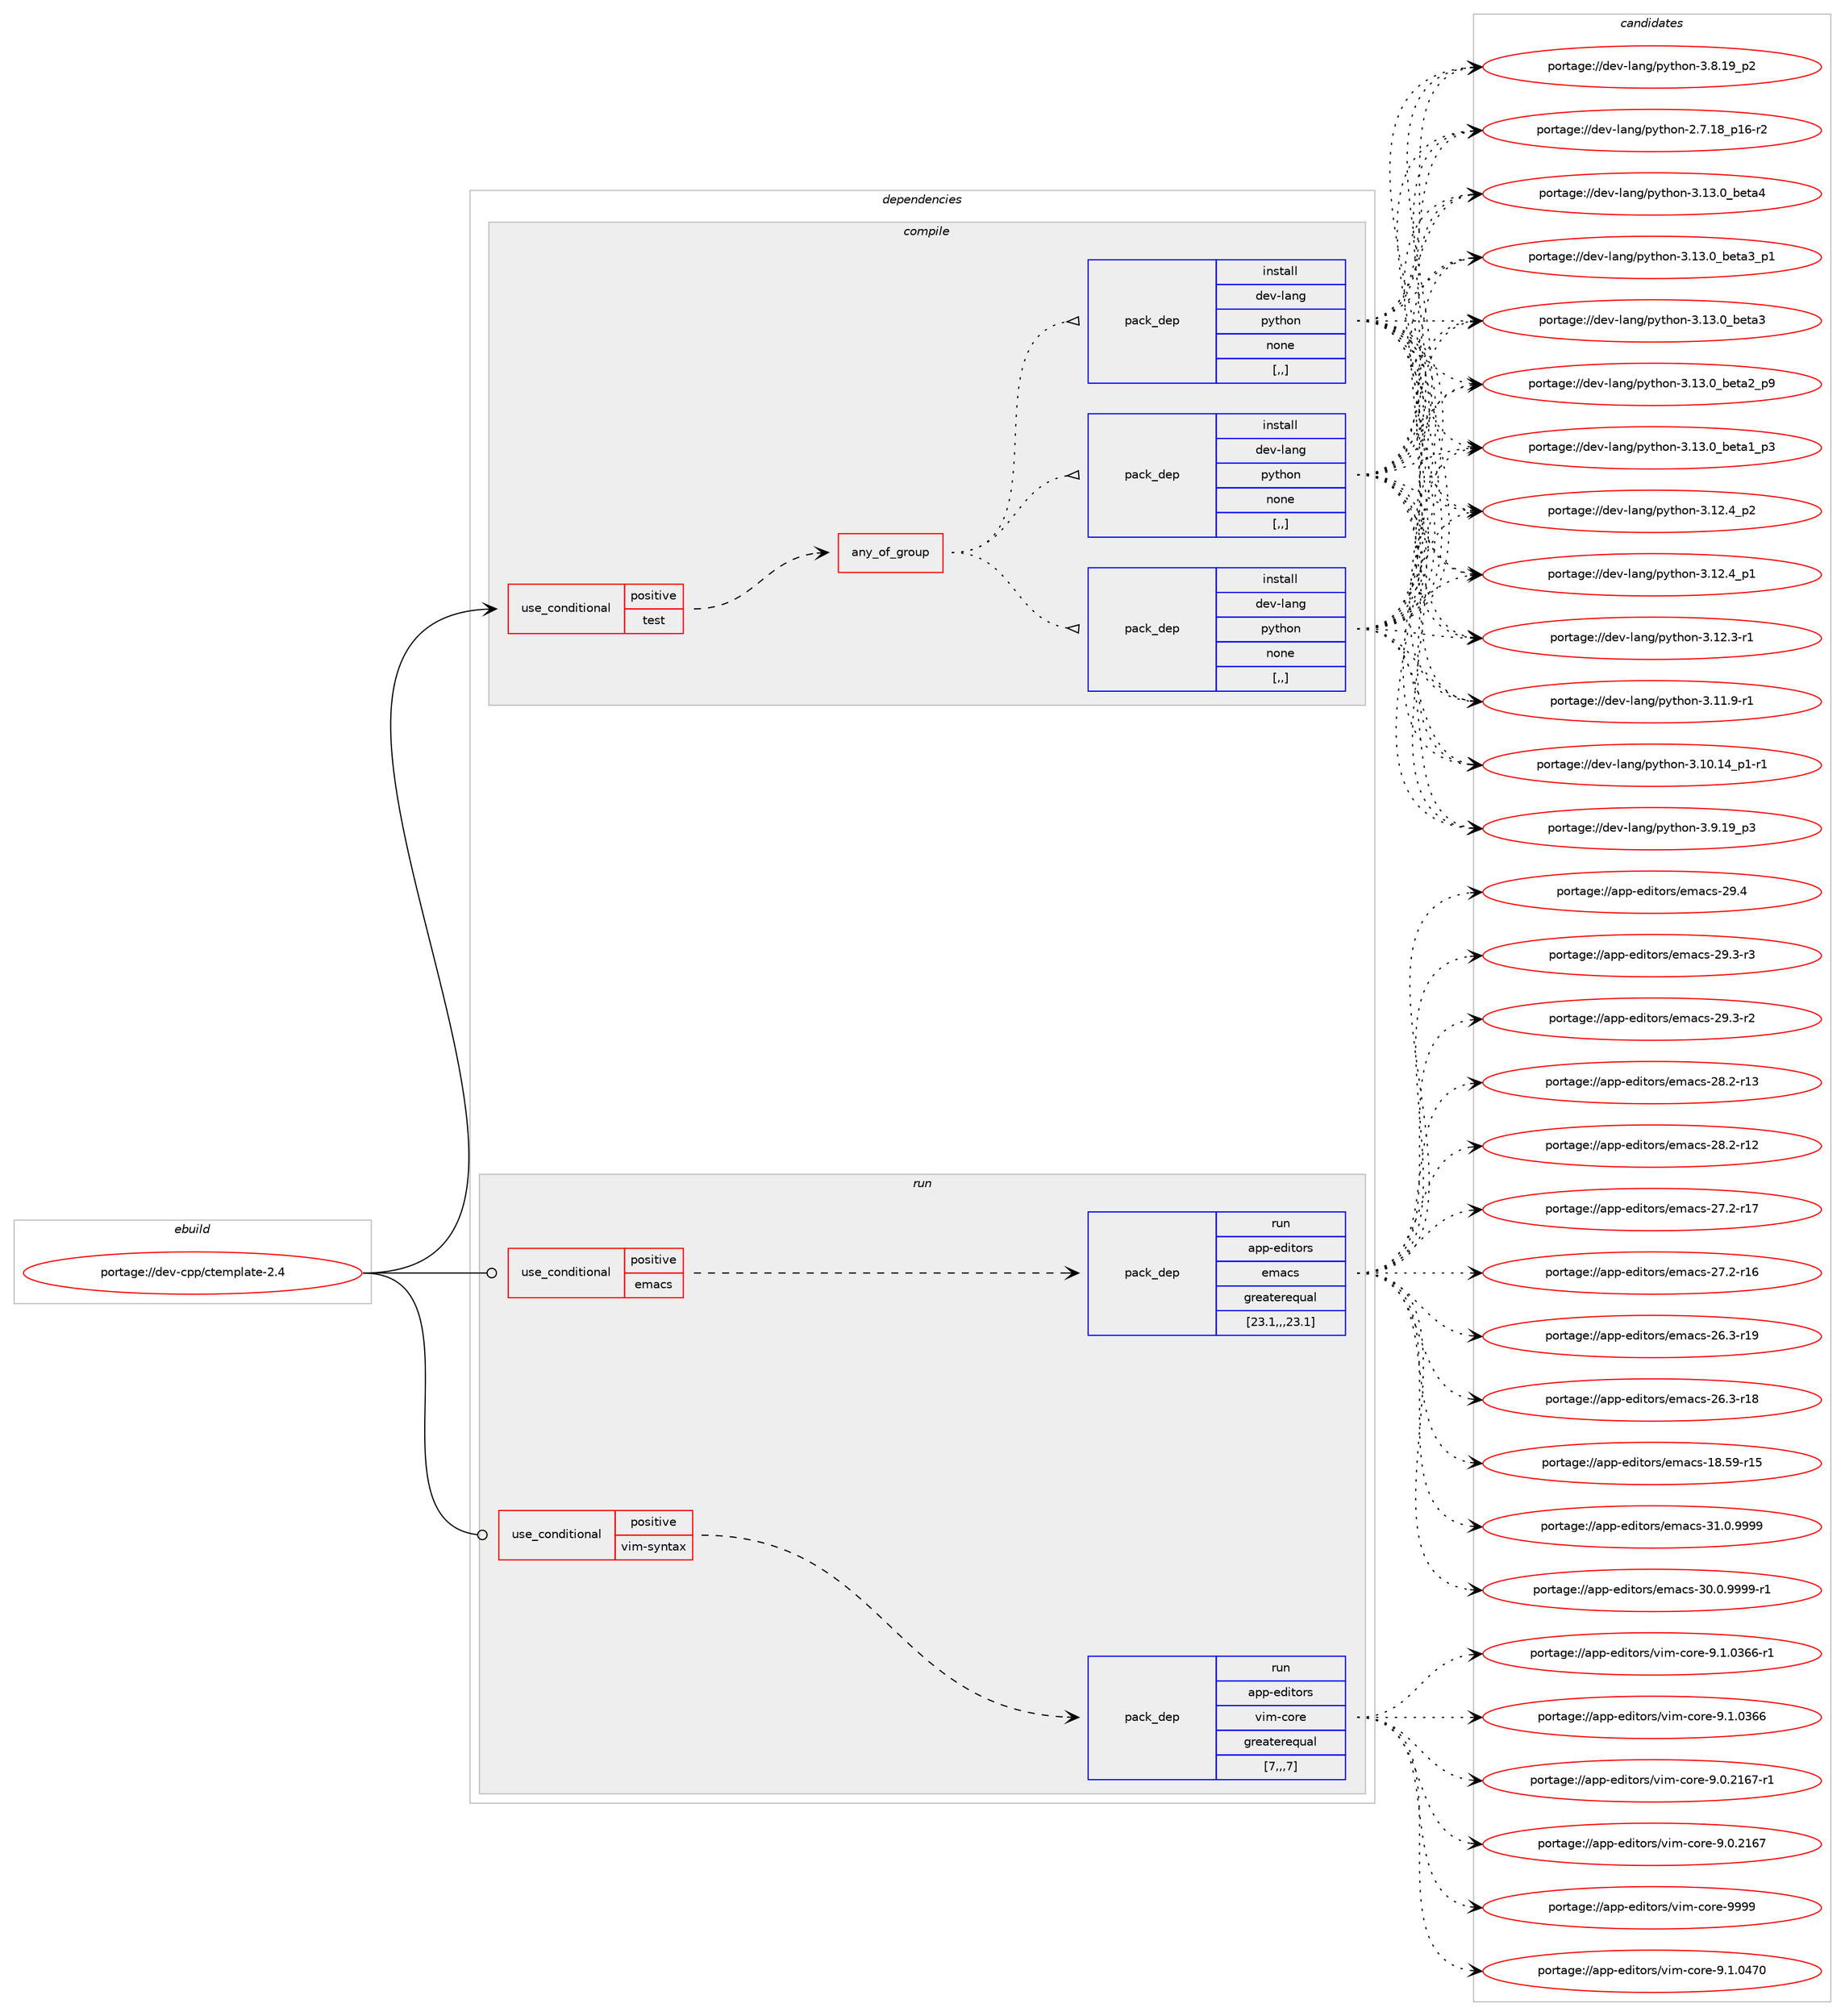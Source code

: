 digraph prolog {

# *************
# Graph options
# *************

newrank=true;
concentrate=true;
compound=true;
graph [rankdir=LR,fontname=Helvetica,fontsize=10,ranksep=1.5];#, ranksep=2.5, nodesep=0.2];
edge  [arrowhead=vee];
node  [fontname=Helvetica,fontsize=10];

# **********
# The ebuild
# **********

subgraph cluster_leftcol {
color=gray;
label=<<i>ebuild</i>>;
id [label="portage://dev-cpp/ctemplate-2.4", color=red, width=4, href="../dev-cpp/ctemplate-2.4.svg"];
}

# ****************
# The dependencies
# ****************

subgraph cluster_midcol {
color=gray;
label=<<i>dependencies</i>>;
subgraph cluster_compile {
fillcolor="#eeeeee";
style=filled;
label=<<i>compile</i>>;
subgraph cond16968 {
dependency65527 [label=<<TABLE BORDER="0" CELLBORDER="1" CELLSPACING="0" CELLPADDING="4"><TR><TD ROWSPAN="3" CELLPADDING="10">use_conditional</TD></TR><TR><TD>positive</TD></TR><TR><TD>test</TD></TR></TABLE>>, shape=none, color=red];
subgraph any855 {
dependency65528 [label=<<TABLE BORDER="0" CELLBORDER="1" CELLSPACING="0" CELLPADDING="4"><TR><TD CELLPADDING="10">any_of_group</TD></TR></TABLE>>, shape=none, color=red];subgraph pack47639 {
dependency65529 [label=<<TABLE BORDER="0" CELLBORDER="1" CELLSPACING="0" CELLPADDING="4" WIDTH="220"><TR><TD ROWSPAN="6" CELLPADDING="30">pack_dep</TD></TR><TR><TD WIDTH="110">install</TD></TR><TR><TD>dev-lang</TD></TR><TR><TD>python</TD></TR><TR><TD>none</TD></TR><TR><TD>[,,]</TD></TR></TABLE>>, shape=none, color=blue];
}
dependency65528:e -> dependency65529:w [weight=20,style="dotted",arrowhead="oinv"];
subgraph pack47640 {
dependency65530 [label=<<TABLE BORDER="0" CELLBORDER="1" CELLSPACING="0" CELLPADDING="4" WIDTH="220"><TR><TD ROWSPAN="6" CELLPADDING="30">pack_dep</TD></TR><TR><TD WIDTH="110">install</TD></TR><TR><TD>dev-lang</TD></TR><TR><TD>python</TD></TR><TR><TD>none</TD></TR><TR><TD>[,,]</TD></TR></TABLE>>, shape=none, color=blue];
}
dependency65528:e -> dependency65530:w [weight=20,style="dotted",arrowhead="oinv"];
subgraph pack47641 {
dependency65531 [label=<<TABLE BORDER="0" CELLBORDER="1" CELLSPACING="0" CELLPADDING="4" WIDTH="220"><TR><TD ROWSPAN="6" CELLPADDING="30">pack_dep</TD></TR><TR><TD WIDTH="110">install</TD></TR><TR><TD>dev-lang</TD></TR><TR><TD>python</TD></TR><TR><TD>none</TD></TR><TR><TD>[,,]</TD></TR></TABLE>>, shape=none, color=blue];
}
dependency65528:e -> dependency65531:w [weight=20,style="dotted",arrowhead="oinv"];
}
dependency65527:e -> dependency65528:w [weight=20,style="dashed",arrowhead="vee"];
}
id:e -> dependency65527:w [weight=20,style="solid",arrowhead="vee"];
}
subgraph cluster_compileandrun {
fillcolor="#eeeeee";
style=filled;
label=<<i>compile and run</i>>;
}
subgraph cluster_run {
fillcolor="#eeeeee";
style=filled;
label=<<i>run</i>>;
subgraph cond16969 {
dependency65532 [label=<<TABLE BORDER="0" CELLBORDER="1" CELLSPACING="0" CELLPADDING="4"><TR><TD ROWSPAN="3" CELLPADDING="10">use_conditional</TD></TR><TR><TD>positive</TD></TR><TR><TD>emacs</TD></TR></TABLE>>, shape=none, color=red];
subgraph pack47642 {
dependency65533 [label=<<TABLE BORDER="0" CELLBORDER="1" CELLSPACING="0" CELLPADDING="4" WIDTH="220"><TR><TD ROWSPAN="6" CELLPADDING="30">pack_dep</TD></TR><TR><TD WIDTH="110">run</TD></TR><TR><TD>app-editors</TD></TR><TR><TD>emacs</TD></TR><TR><TD>greaterequal</TD></TR><TR><TD>[23.1,,,23.1]</TD></TR></TABLE>>, shape=none, color=blue];
}
dependency65532:e -> dependency65533:w [weight=20,style="dashed",arrowhead="vee"];
}
id:e -> dependency65532:w [weight=20,style="solid",arrowhead="odot"];
subgraph cond16970 {
dependency65534 [label=<<TABLE BORDER="0" CELLBORDER="1" CELLSPACING="0" CELLPADDING="4"><TR><TD ROWSPAN="3" CELLPADDING="10">use_conditional</TD></TR><TR><TD>positive</TD></TR><TR><TD>vim-syntax</TD></TR></TABLE>>, shape=none, color=red];
subgraph pack47643 {
dependency65535 [label=<<TABLE BORDER="0" CELLBORDER="1" CELLSPACING="0" CELLPADDING="4" WIDTH="220"><TR><TD ROWSPAN="6" CELLPADDING="30">pack_dep</TD></TR><TR><TD WIDTH="110">run</TD></TR><TR><TD>app-editors</TD></TR><TR><TD>vim-core</TD></TR><TR><TD>greaterequal</TD></TR><TR><TD>[7,,,7]</TD></TR></TABLE>>, shape=none, color=blue];
}
dependency65534:e -> dependency65535:w [weight=20,style="dashed",arrowhead="vee"];
}
id:e -> dependency65534:w [weight=20,style="solid",arrowhead="odot"];
}
}

# **************
# The candidates
# **************

subgraph cluster_choices {
rank=same;
color=gray;
label=<<i>candidates</i>>;

subgraph choice47639 {
color=black;
nodesep=1;
choice1001011184510897110103471121211161041111104551464951464895981011169752 [label="portage://dev-lang/python-3.13.0_beta4", color=red, width=4,href="../dev-lang/python-3.13.0_beta4.svg"];
choice10010111845108971101034711212111610411111045514649514648959810111697519511249 [label="portage://dev-lang/python-3.13.0_beta3_p1", color=red, width=4,href="../dev-lang/python-3.13.0_beta3_p1.svg"];
choice1001011184510897110103471121211161041111104551464951464895981011169751 [label="portage://dev-lang/python-3.13.0_beta3", color=red, width=4,href="../dev-lang/python-3.13.0_beta3.svg"];
choice10010111845108971101034711212111610411111045514649514648959810111697509511257 [label="portage://dev-lang/python-3.13.0_beta2_p9", color=red, width=4,href="../dev-lang/python-3.13.0_beta2_p9.svg"];
choice10010111845108971101034711212111610411111045514649514648959810111697499511251 [label="portage://dev-lang/python-3.13.0_beta1_p3", color=red, width=4,href="../dev-lang/python-3.13.0_beta1_p3.svg"];
choice100101118451089711010347112121116104111110455146495046529511250 [label="portage://dev-lang/python-3.12.4_p2", color=red, width=4,href="../dev-lang/python-3.12.4_p2.svg"];
choice100101118451089711010347112121116104111110455146495046529511249 [label="portage://dev-lang/python-3.12.4_p1", color=red, width=4,href="../dev-lang/python-3.12.4_p1.svg"];
choice100101118451089711010347112121116104111110455146495046514511449 [label="portage://dev-lang/python-3.12.3-r1", color=red, width=4,href="../dev-lang/python-3.12.3-r1.svg"];
choice100101118451089711010347112121116104111110455146494946574511449 [label="portage://dev-lang/python-3.11.9-r1", color=red, width=4,href="../dev-lang/python-3.11.9-r1.svg"];
choice100101118451089711010347112121116104111110455146494846495295112494511449 [label="portage://dev-lang/python-3.10.14_p1-r1", color=red, width=4,href="../dev-lang/python-3.10.14_p1-r1.svg"];
choice100101118451089711010347112121116104111110455146574649579511251 [label="portage://dev-lang/python-3.9.19_p3", color=red, width=4,href="../dev-lang/python-3.9.19_p3.svg"];
choice100101118451089711010347112121116104111110455146564649579511250 [label="portage://dev-lang/python-3.8.19_p2", color=red, width=4,href="../dev-lang/python-3.8.19_p2.svg"];
choice100101118451089711010347112121116104111110455046554649569511249544511450 [label="portage://dev-lang/python-2.7.18_p16-r2", color=red, width=4,href="../dev-lang/python-2.7.18_p16-r2.svg"];
dependency65529:e -> choice1001011184510897110103471121211161041111104551464951464895981011169752:w [style=dotted,weight="100"];
dependency65529:e -> choice10010111845108971101034711212111610411111045514649514648959810111697519511249:w [style=dotted,weight="100"];
dependency65529:e -> choice1001011184510897110103471121211161041111104551464951464895981011169751:w [style=dotted,weight="100"];
dependency65529:e -> choice10010111845108971101034711212111610411111045514649514648959810111697509511257:w [style=dotted,weight="100"];
dependency65529:e -> choice10010111845108971101034711212111610411111045514649514648959810111697499511251:w [style=dotted,weight="100"];
dependency65529:e -> choice100101118451089711010347112121116104111110455146495046529511250:w [style=dotted,weight="100"];
dependency65529:e -> choice100101118451089711010347112121116104111110455146495046529511249:w [style=dotted,weight="100"];
dependency65529:e -> choice100101118451089711010347112121116104111110455146495046514511449:w [style=dotted,weight="100"];
dependency65529:e -> choice100101118451089711010347112121116104111110455146494946574511449:w [style=dotted,weight="100"];
dependency65529:e -> choice100101118451089711010347112121116104111110455146494846495295112494511449:w [style=dotted,weight="100"];
dependency65529:e -> choice100101118451089711010347112121116104111110455146574649579511251:w [style=dotted,weight="100"];
dependency65529:e -> choice100101118451089711010347112121116104111110455146564649579511250:w [style=dotted,weight="100"];
dependency65529:e -> choice100101118451089711010347112121116104111110455046554649569511249544511450:w [style=dotted,weight="100"];
}
subgraph choice47640 {
color=black;
nodesep=1;
choice1001011184510897110103471121211161041111104551464951464895981011169752 [label="portage://dev-lang/python-3.13.0_beta4", color=red, width=4,href="../dev-lang/python-3.13.0_beta4.svg"];
choice10010111845108971101034711212111610411111045514649514648959810111697519511249 [label="portage://dev-lang/python-3.13.0_beta3_p1", color=red, width=4,href="../dev-lang/python-3.13.0_beta3_p1.svg"];
choice1001011184510897110103471121211161041111104551464951464895981011169751 [label="portage://dev-lang/python-3.13.0_beta3", color=red, width=4,href="../dev-lang/python-3.13.0_beta3.svg"];
choice10010111845108971101034711212111610411111045514649514648959810111697509511257 [label="portage://dev-lang/python-3.13.0_beta2_p9", color=red, width=4,href="../dev-lang/python-3.13.0_beta2_p9.svg"];
choice10010111845108971101034711212111610411111045514649514648959810111697499511251 [label="portage://dev-lang/python-3.13.0_beta1_p3", color=red, width=4,href="../dev-lang/python-3.13.0_beta1_p3.svg"];
choice100101118451089711010347112121116104111110455146495046529511250 [label="portage://dev-lang/python-3.12.4_p2", color=red, width=4,href="../dev-lang/python-3.12.4_p2.svg"];
choice100101118451089711010347112121116104111110455146495046529511249 [label="portage://dev-lang/python-3.12.4_p1", color=red, width=4,href="../dev-lang/python-3.12.4_p1.svg"];
choice100101118451089711010347112121116104111110455146495046514511449 [label="portage://dev-lang/python-3.12.3-r1", color=red, width=4,href="../dev-lang/python-3.12.3-r1.svg"];
choice100101118451089711010347112121116104111110455146494946574511449 [label="portage://dev-lang/python-3.11.9-r1", color=red, width=4,href="../dev-lang/python-3.11.9-r1.svg"];
choice100101118451089711010347112121116104111110455146494846495295112494511449 [label="portage://dev-lang/python-3.10.14_p1-r1", color=red, width=4,href="../dev-lang/python-3.10.14_p1-r1.svg"];
choice100101118451089711010347112121116104111110455146574649579511251 [label="portage://dev-lang/python-3.9.19_p3", color=red, width=4,href="../dev-lang/python-3.9.19_p3.svg"];
choice100101118451089711010347112121116104111110455146564649579511250 [label="portage://dev-lang/python-3.8.19_p2", color=red, width=4,href="../dev-lang/python-3.8.19_p2.svg"];
choice100101118451089711010347112121116104111110455046554649569511249544511450 [label="portage://dev-lang/python-2.7.18_p16-r2", color=red, width=4,href="../dev-lang/python-2.7.18_p16-r2.svg"];
dependency65530:e -> choice1001011184510897110103471121211161041111104551464951464895981011169752:w [style=dotted,weight="100"];
dependency65530:e -> choice10010111845108971101034711212111610411111045514649514648959810111697519511249:w [style=dotted,weight="100"];
dependency65530:e -> choice1001011184510897110103471121211161041111104551464951464895981011169751:w [style=dotted,weight="100"];
dependency65530:e -> choice10010111845108971101034711212111610411111045514649514648959810111697509511257:w [style=dotted,weight="100"];
dependency65530:e -> choice10010111845108971101034711212111610411111045514649514648959810111697499511251:w [style=dotted,weight="100"];
dependency65530:e -> choice100101118451089711010347112121116104111110455146495046529511250:w [style=dotted,weight="100"];
dependency65530:e -> choice100101118451089711010347112121116104111110455146495046529511249:w [style=dotted,weight="100"];
dependency65530:e -> choice100101118451089711010347112121116104111110455146495046514511449:w [style=dotted,weight="100"];
dependency65530:e -> choice100101118451089711010347112121116104111110455146494946574511449:w [style=dotted,weight="100"];
dependency65530:e -> choice100101118451089711010347112121116104111110455146494846495295112494511449:w [style=dotted,weight="100"];
dependency65530:e -> choice100101118451089711010347112121116104111110455146574649579511251:w [style=dotted,weight="100"];
dependency65530:e -> choice100101118451089711010347112121116104111110455146564649579511250:w [style=dotted,weight="100"];
dependency65530:e -> choice100101118451089711010347112121116104111110455046554649569511249544511450:w [style=dotted,weight="100"];
}
subgraph choice47641 {
color=black;
nodesep=1;
choice1001011184510897110103471121211161041111104551464951464895981011169752 [label="portage://dev-lang/python-3.13.0_beta4", color=red, width=4,href="../dev-lang/python-3.13.0_beta4.svg"];
choice10010111845108971101034711212111610411111045514649514648959810111697519511249 [label="portage://dev-lang/python-3.13.0_beta3_p1", color=red, width=4,href="../dev-lang/python-3.13.0_beta3_p1.svg"];
choice1001011184510897110103471121211161041111104551464951464895981011169751 [label="portage://dev-lang/python-3.13.0_beta3", color=red, width=4,href="../dev-lang/python-3.13.0_beta3.svg"];
choice10010111845108971101034711212111610411111045514649514648959810111697509511257 [label="portage://dev-lang/python-3.13.0_beta2_p9", color=red, width=4,href="../dev-lang/python-3.13.0_beta2_p9.svg"];
choice10010111845108971101034711212111610411111045514649514648959810111697499511251 [label="portage://dev-lang/python-3.13.0_beta1_p3", color=red, width=4,href="../dev-lang/python-3.13.0_beta1_p3.svg"];
choice100101118451089711010347112121116104111110455146495046529511250 [label="portage://dev-lang/python-3.12.4_p2", color=red, width=4,href="../dev-lang/python-3.12.4_p2.svg"];
choice100101118451089711010347112121116104111110455146495046529511249 [label="portage://dev-lang/python-3.12.4_p1", color=red, width=4,href="../dev-lang/python-3.12.4_p1.svg"];
choice100101118451089711010347112121116104111110455146495046514511449 [label="portage://dev-lang/python-3.12.3-r1", color=red, width=4,href="../dev-lang/python-3.12.3-r1.svg"];
choice100101118451089711010347112121116104111110455146494946574511449 [label="portage://dev-lang/python-3.11.9-r1", color=red, width=4,href="../dev-lang/python-3.11.9-r1.svg"];
choice100101118451089711010347112121116104111110455146494846495295112494511449 [label="portage://dev-lang/python-3.10.14_p1-r1", color=red, width=4,href="../dev-lang/python-3.10.14_p1-r1.svg"];
choice100101118451089711010347112121116104111110455146574649579511251 [label="portage://dev-lang/python-3.9.19_p3", color=red, width=4,href="../dev-lang/python-3.9.19_p3.svg"];
choice100101118451089711010347112121116104111110455146564649579511250 [label="portage://dev-lang/python-3.8.19_p2", color=red, width=4,href="../dev-lang/python-3.8.19_p2.svg"];
choice100101118451089711010347112121116104111110455046554649569511249544511450 [label="portage://dev-lang/python-2.7.18_p16-r2", color=red, width=4,href="../dev-lang/python-2.7.18_p16-r2.svg"];
dependency65531:e -> choice1001011184510897110103471121211161041111104551464951464895981011169752:w [style=dotted,weight="100"];
dependency65531:e -> choice10010111845108971101034711212111610411111045514649514648959810111697519511249:w [style=dotted,weight="100"];
dependency65531:e -> choice1001011184510897110103471121211161041111104551464951464895981011169751:w [style=dotted,weight="100"];
dependency65531:e -> choice10010111845108971101034711212111610411111045514649514648959810111697509511257:w [style=dotted,weight="100"];
dependency65531:e -> choice10010111845108971101034711212111610411111045514649514648959810111697499511251:w [style=dotted,weight="100"];
dependency65531:e -> choice100101118451089711010347112121116104111110455146495046529511250:w [style=dotted,weight="100"];
dependency65531:e -> choice100101118451089711010347112121116104111110455146495046529511249:w [style=dotted,weight="100"];
dependency65531:e -> choice100101118451089711010347112121116104111110455146495046514511449:w [style=dotted,weight="100"];
dependency65531:e -> choice100101118451089711010347112121116104111110455146494946574511449:w [style=dotted,weight="100"];
dependency65531:e -> choice100101118451089711010347112121116104111110455146494846495295112494511449:w [style=dotted,weight="100"];
dependency65531:e -> choice100101118451089711010347112121116104111110455146574649579511251:w [style=dotted,weight="100"];
dependency65531:e -> choice100101118451089711010347112121116104111110455146564649579511250:w [style=dotted,weight="100"];
dependency65531:e -> choice100101118451089711010347112121116104111110455046554649569511249544511450:w [style=dotted,weight="100"];
}
subgraph choice47642 {
color=black;
nodesep=1;
choice971121124510110010511611111411547101109979911545514946484657575757 [label="portage://app-editors/emacs-31.0.9999", color=red, width=4,href="../app-editors/emacs-31.0.9999.svg"];
choice9711211245101100105116111114115471011099799115455148464846575757574511449 [label="portage://app-editors/emacs-30.0.9999-r1", color=red, width=4,href="../app-editors/emacs-30.0.9999-r1.svg"];
choice97112112451011001051161111141154710110997991154550574652 [label="portage://app-editors/emacs-29.4", color=red, width=4,href="../app-editors/emacs-29.4.svg"];
choice971121124510110010511611111411547101109979911545505746514511451 [label="portage://app-editors/emacs-29.3-r3", color=red, width=4,href="../app-editors/emacs-29.3-r3.svg"];
choice971121124510110010511611111411547101109979911545505746514511450 [label="portage://app-editors/emacs-29.3-r2", color=red, width=4,href="../app-editors/emacs-29.3-r2.svg"];
choice97112112451011001051161111141154710110997991154550564650451144951 [label="portage://app-editors/emacs-28.2-r13", color=red, width=4,href="../app-editors/emacs-28.2-r13.svg"];
choice97112112451011001051161111141154710110997991154550564650451144950 [label="portage://app-editors/emacs-28.2-r12", color=red, width=4,href="../app-editors/emacs-28.2-r12.svg"];
choice97112112451011001051161111141154710110997991154550554650451144955 [label="portage://app-editors/emacs-27.2-r17", color=red, width=4,href="../app-editors/emacs-27.2-r17.svg"];
choice97112112451011001051161111141154710110997991154550554650451144954 [label="portage://app-editors/emacs-27.2-r16", color=red, width=4,href="../app-editors/emacs-27.2-r16.svg"];
choice97112112451011001051161111141154710110997991154550544651451144957 [label="portage://app-editors/emacs-26.3-r19", color=red, width=4,href="../app-editors/emacs-26.3-r19.svg"];
choice97112112451011001051161111141154710110997991154550544651451144956 [label="portage://app-editors/emacs-26.3-r18", color=red, width=4,href="../app-editors/emacs-26.3-r18.svg"];
choice9711211245101100105116111114115471011099799115454956465357451144953 [label="portage://app-editors/emacs-18.59-r15", color=red, width=4,href="../app-editors/emacs-18.59-r15.svg"];
dependency65533:e -> choice971121124510110010511611111411547101109979911545514946484657575757:w [style=dotted,weight="100"];
dependency65533:e -> choice9711211245101100105116111114115471011099799115455148464846575757574511449:w [style=dotted,weight="100"];
dependency65533:e -> choice97112112451011001051161111141154710110997991154550574652:w [style=dotted,weight="100"];
dependency65533:e -> choice971121124510110010511611111411547101109979911545505746514511451:w [style=dotted,weight="100"];
dependency65533:e -> choice971121124510110010511611111411547101109979911545505746514511450:w [style=dotted,weight="100"];
dependency65533:e -> choice97112112451011001051161111141154710110997991154550564650451144951:w [style=dotted,weight="100"];
dependency65533:e -> choice97112112451011001051161111141154710110997991154550564650451144950:w [style=dotted,weight="100"];
dependency65533:e -> choice97112112451011001051161111141154710110997991154550554650451144955:w [style=dotted,weight="100"];
dependency65533:e -> choice97112112451011001051161111141154710110997991154550554650451144954:w [style=dotted,weight="100"];
dependency65533:e -> choice97112112451011001051161111141154710110997991154550544651451144957:w [style=dotted,weight="100"];
dependency65533:e -> choice97112112451011001051161111141154710110997991154550544651451144956:w [style=dotted,weight="100"];
dependency65533:e -> choice9711211245101100105116111114115471011099799115454956465357451144953:w [style=dotted,weight="100"];
}
subgraph choice47643 {
color=black;
nodesep=1;
choice97112112451011001051161111141154711810510945991111141014557575757 [label="portage://app-editors/vim-core-9999", color=red, width=4,href="../app-editors/vim-core-9999.svg"];
choice9711211245101100105116111114115471181051094599111114101455746494648525548 [label="portage://app-editors/vim-core-9.1.0470", color=red, width=4,href="../app-editors/vim-core-9.1.0470.svg"];
choice97112112451011001051161111141154711810510945991111141014557464946485154544511449 [label="portage://app-editors/vim-core-9.1.0366-r1", color=red, width=4,href="../app-editors/vim-core-9.1.0366-r1.svg"];
choice9711211245101100105116111114115471181051094599111114101455746494648515454 [label="portage://app-editors/vim-core-9.1.0366", color=red, width=4,href="../app-editors/vim-core-9.1.0366.svg"];
choice97112112451011001051161111141154711810510945991111141014557464846504954554511449 [label="portage://app-editors/vim-core-9.0.2167-r1", color=red, width=4,href="../app-editors/vim-core-9.0.2167-r1.svg"];
choice9711211245101100105116111114115471181051094599111114101455746484650495455 [label="portage://app-editors/vim-core-9.0.2167", color=red, width=4,href="../app-editors/vim-core-9.0.2167.svg"];
dependency65535:e -> choice97112112451011001051161111141154711810510945991111141014557575757:w [style=dotted,weight="100"];
dependency65535:e -> choice9711211245101100105116111114115471181051094599111114101455746494648525548:w [style=dotted,weight="100"];
dependency65535:e -> choice97112112451011001051161111141154711810510945991111141014557464946485154544511449:w [style=dotted,weight="100"];
dependency65535:e -> choice9711211245101100105116111114115471181051094599111114101455746494648515454:w [style=dotted,weight="100"];
dependency65535:e -> choice97112112451011001051161111141154711810510945991111141014557464846504954554511449:w [style=dotted,weight="100"];
dependency65535:e -> choice9711211245101100105116111114115471181051094599111114101455746484650495455:w [style=dotted,weight="100"];
}
}

}
